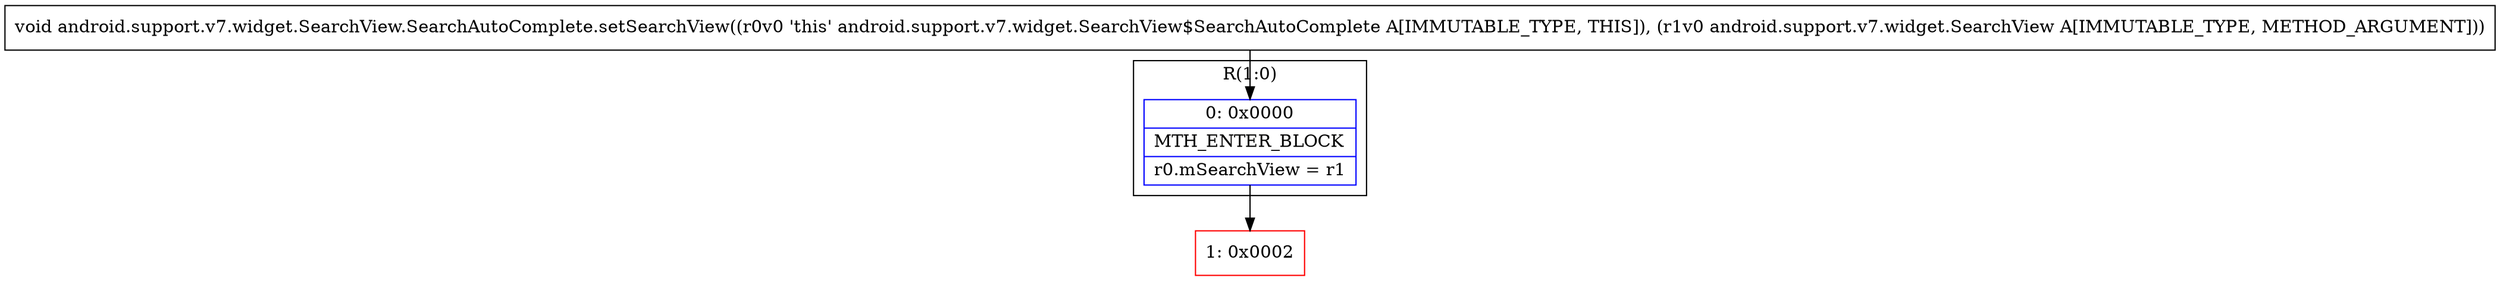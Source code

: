 digraph "CFG forandroid.support.v7.widget.SearchView.SearchAutoComplete.setSearchView(Landroid\/support\/v7\/widget\/SearchView;)V" {
subgraph cluster_Region_773405254 {
label = "R(1:0)";
node [shape=record,color=blue];
Node_0 [shape=record,label="{0\:\ 0x0000|MTH_ENTER_BLOCK\l|r0.mSearchView = r1\l}"];
}
Node_1 [shape=record,color=red,label="{1\:\ 0x0002}"];
MethodNode[shape=record,label="{void android.support.v7.widget.SearchView.SearchAutoComplete.setSearchView((r0v0 'this' android.support.v7.widget.SearchView$SearchAutoComplete A[IMMUTABLE_TYPE, THIS]), (r1v0 android.support.v7.widget.SearchView A[IMMUTABLE_TYPE, METHOD_ARGUMENT])) }"];
MethodNode -> Node_0;
Node_0 -> Node_1;
}

